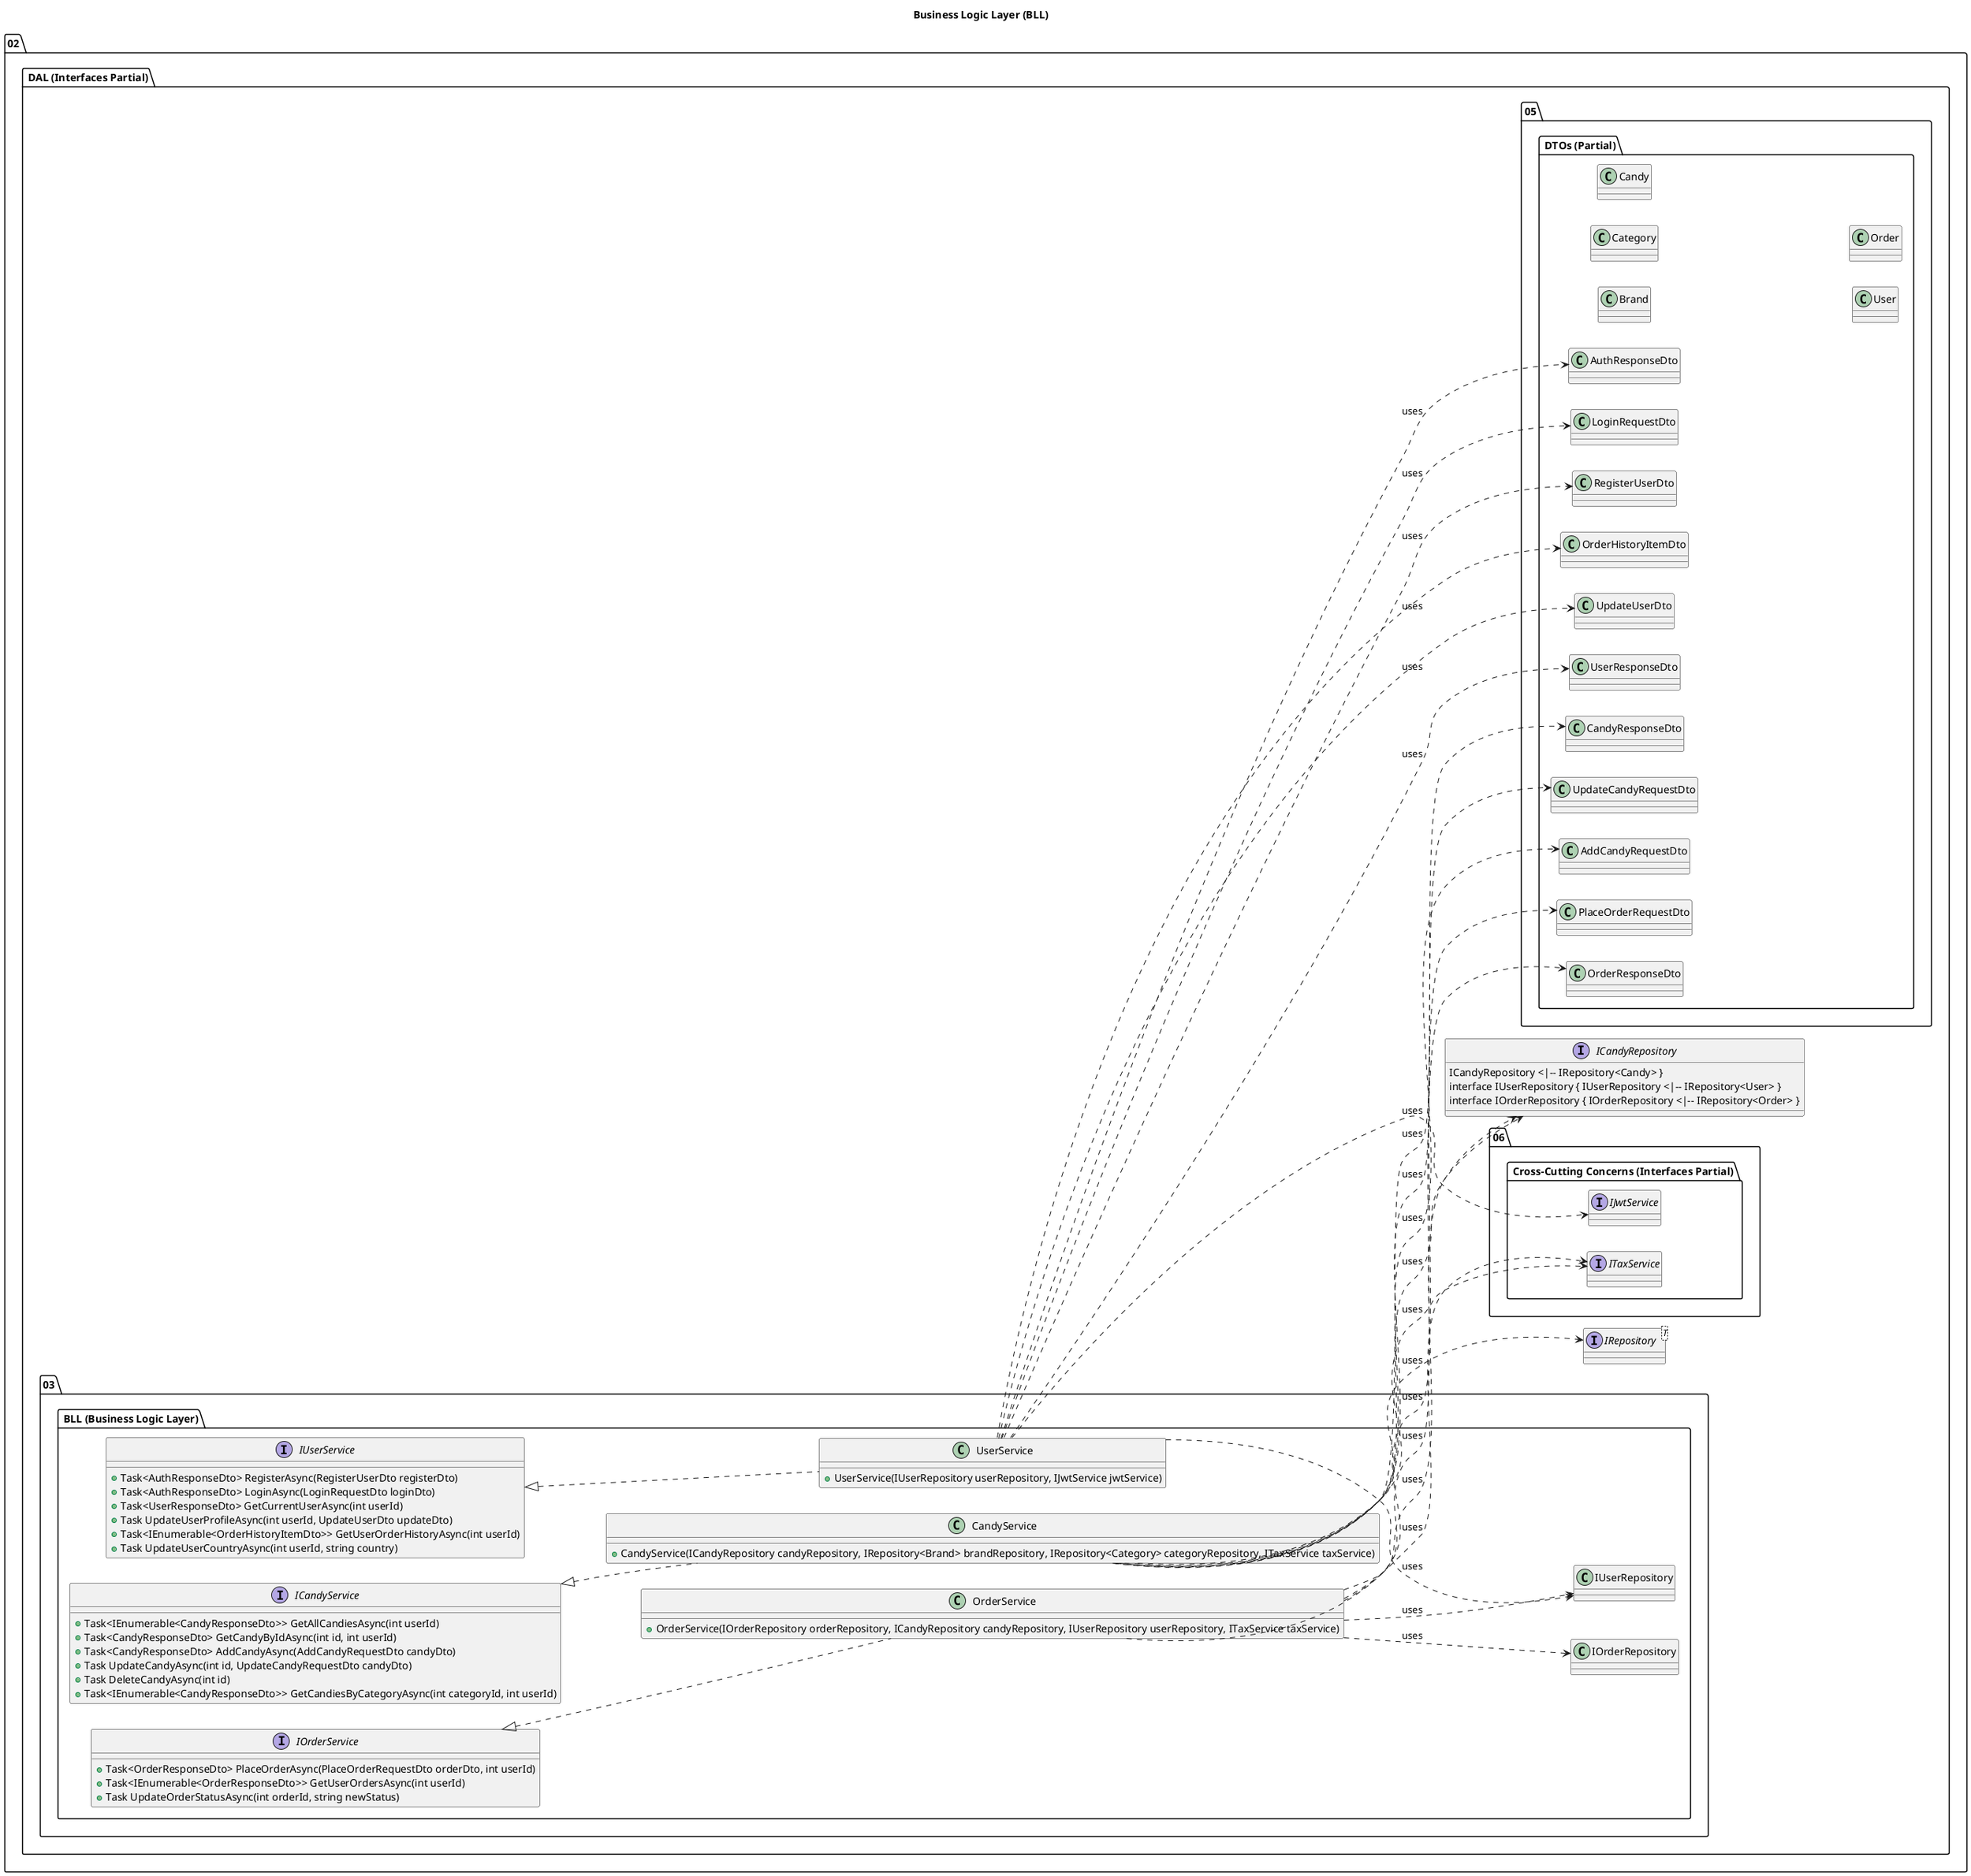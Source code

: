 @startuml
' Set direction for the diagram
left to right direction

title Business Logic Layer (BLL)

' Include necessary elements from other layers for context
package "02. DAL (Interfaces Partial)" {
    interface IRepository<T> { }
    interface ICandyRepository {
    ICandyRepository <|-- IRepository<Candy> }
    interface IUserRepository { IUserRepository <|-- IRepository<User> }
    interface IOrderRepository { IOrderRepository <|-- IRepository<Order> }
}

package "06. Cross-Cutting Concerns (Interfaces Partial)" {
    interface IJwtService { }
    interface ITaxService { }
}

package "05. DTOs (Partial)" {
    class AddCandyRequestDto { }
    class UpdateCandyRequestDto { }
    class CandyResponseDto { }
    class RegisterUserDto { }
    class LoginRequestDto { }
    class AuthResponseDto { }
    class UserResponseDto { }
    class UpdateUserDto { }
    class PlaceOrderRequestDto { }
    class OrderResponseDto { }
    class OrderHistoryItemDto { }
    class Brand { } 
    ' Needed for IRepository<Brand> dependency
    class Category { } 
    ' Needed for IRepository<Category> dependency
    class Candy { } 
    ' Needed for IRepository<Candy> dependency
    class User { } 
    ' Needed for IRepository<User> dependency, IJwtService
    class Order { } 
    ' Needed for IRepository<Order> dependency
}


package "03. BLL (Business Logic Layer)" {
    interface ICandyService {
        + Task<IEnumerable<CandyResponseDto>> GetAllCandiesAsync(int userId)
        + Task<CandyResponseDto> GetCandyByIdAsync(int id, int userId)
        + Task<CandyResponseDto> AddCandyAsync(AddCandyRequestDto candyDto)
        + Task UpdateCandyAsync(int id, UpdateCandyRequestDto candyDto)
        + Task DeleteCandyAsync(int id)
        + Task<IEnumerable<CandyResponseDto>> GetCandiesByCategoryAsync(int categoryId, int userId)
    }

    class CandyService {
        ' Depends on ICandyRepository, IRepository<Brand>, IRepository<Category>, ITaxService
        + CandyService(ICandyRepository candyRepository, IRepository<Brand> brandRepository, IRepository<Category> categoryRepository, ITaxService taxService)
        ' Implements ICandyService methods
    }
    CandyService .up.|> ICandyService
    CandyService ..> ICandyRepository : uses
    CandyService ..> IRepository : uses
    CandyService ..> ITaxService : uses
    CandyService ..> CandyResponseDto : uses
    CandyService ..> AddCandyRequestDto : uses
    CandyService ..> UpdateCandyRequestDto : uses


    interface IUserService {
        + Task<AuthResponseDto> RegisterAsync(RegisterUserDto registerDto)
        + Task<AuthResponseDto> LoginAsync(LoginRequestDto loginDto)
        + Task<UserResponseDto> GetCurrentUserAsync(int userId)
        + Task UpdateUserProfileAsync(int userId, UpdateUserDto updateDto)
        + Task<IEnumerable<OrderHistoryItemDto>> GetUserOrderHistoryAsync(int userId)
        + Task UpdateUserCountryAsync(int userId, string country)
    }

    class UserService {
        ' Depends on IUserRepository, IJwtService
        + UserService(IUserRepository userRepository, IJwtService jwtService)
        ' Implements IUserService methods
    }
    UserService .up.|> IUserService
    UserService ..> IUserRepository : uses
    UserService ..> IJwtService : uses
    UserService ..> RegisterUserDto : uses
    UserService ..> LoginRequestDto : uses
    UserService ..> AuthResponseDto : uses
    UserService ..> UserResponseDto : uses
    UserService ..> UpdateUserDto : uses
    UserService ..> OrderHistoryItemDto : uses


    interface IOrderService {
        + Task<OrderResponseDto> PlaceOrderAsync(PlaceOrderRequestDto orderDto, int userId)
        + Task<IEnumerable<OrderResponseDto>> GetUserOrdersAsync(int userId)
        + Task UpdateOrderStatusAsync(int orderId, string newStatus)
    }

     class OrderService {
        ' Depends on IOrderRepository, ICandyRepository, IUserRepository, ITaxService
        + OrderService(IOrderRepository orderRepository, ICandyRepository candyRepository, IUserRepository userRepository, ITaxService taxService)
        ' Implements IOrderService methods
     }
     OrderService .up.|> IOrderService
     OrderService ..> IOrderRepository : uses
     OrderService ..> ICandyRepository : uses
     OrderService ..> IUserRepository : uses
     OrderService ..> ITaxService : uses
     OrderService ..> PlaceOrderRequestDto : uses
     OrderService ..> OrderResponseDto : uses

}

@enduml
